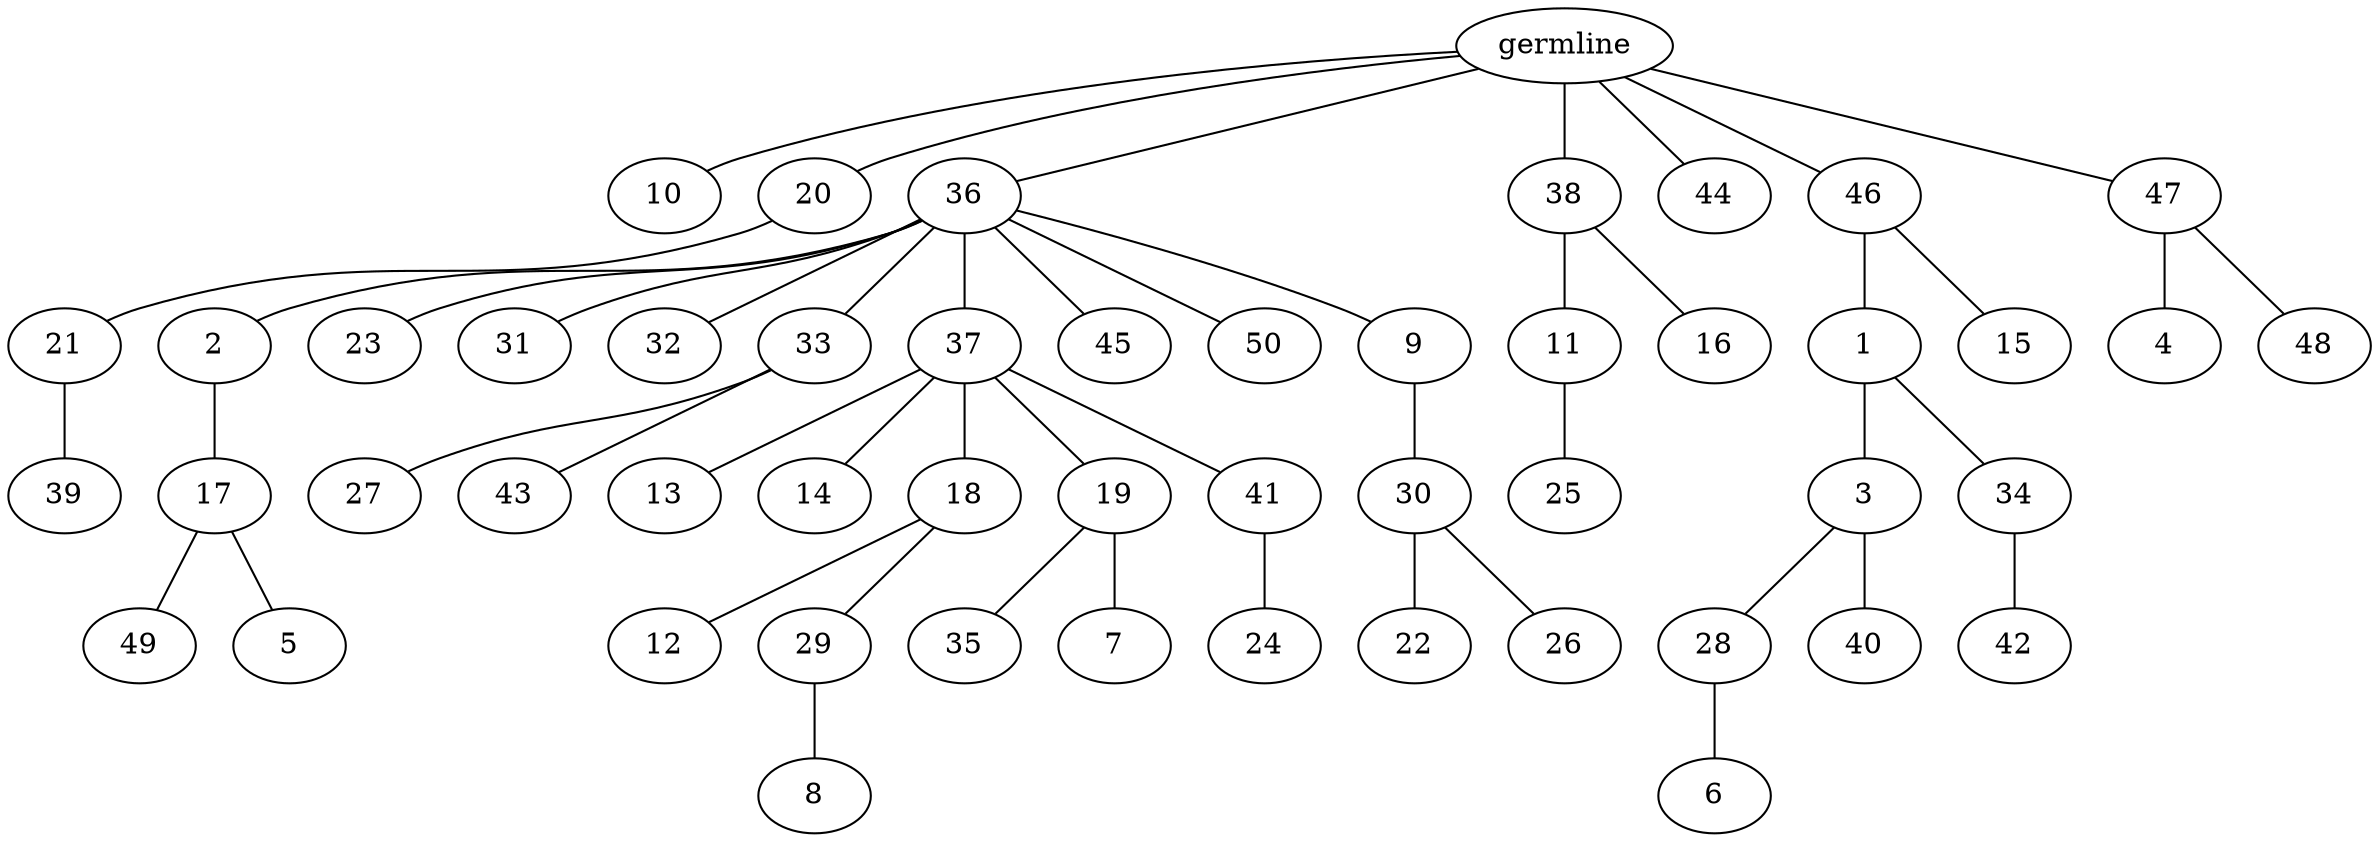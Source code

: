 graph tree {
    "140599987597264" [label="germline"];
    "140599987345920" [label="10"];
    "140599987345344" [label="20"];
    "140599987345776" [label="21"];
    "140599987347264" [label="39"];
    "140599987347216" [label="36"];
    "140599987347024" [label="2"];
    "140599987347408" [label="17"];
    "140600000699456" [label="49"];
    "140600000700128" [label="5"];
    "140599987346448" [label="23"];
    "140600000697104" [label="31"];
    "140600000696576" [label="32"];
    "140600000699888" [label="33"];
    "140600000698352" [label="27"];
    "140600000697584" [label="43"];
    "140600000699648" [label="37"];
    "140600000699168" [label="13"];
    "140600000697008" [label="14"];
    "140600000700080" [label="18"];
    "140600000699504" [label="12"];
    "140600000699552" [label="29"];
    "140600000700320" [label="8"];
    "140600000698592" [label="19"];
    "140600000696528" [label="35"];
    "140600000696960" [label="7"];
    "140600000698112" [label="41"];
    "140600000696720" [label="24"];
    "140600000697200" [label="45"];
    "140600000697680" [label="50"];
    "140600000698496" [label="9"];
    "140600000698688" [label="30"];
    "140600000698016" [label="22"];
    "140600000697056" [label="26"];
    "140599987346496" [label="38"];
    "140600000698976" [label="11"];
    "140600000495872" [label="25"];
    "140600000698784" [label="16"];
    "140600000697440" [label="44"];
    "140600000496736" [label="46"];
    "140600000496352" [label="1"];
    "140600000496064" [label="3"];
    "140600000496928" [label="28"];
    "140599989926544" [label="6"];
    "140600000496400" [label="40"];
    "140600000497744" [label="34"];
    "140600000497312" [label="42"];
    "140600000497888" [label="15"];
    "140600000498176" [label="47"];
    "140600000497072" [label="4"];
    "140600000497168" [label="48"];
    "140599987597264" -- "140599987345920";
    "140599987597264" -- "140599987345344";
    "140599987597264" -- "140599987347216";
    "140599987597264" -- "140599987346496";
    "140599987597264" -- "140600000697440";
    "140599987597264" -- "140600000496736";
    "140599987597264" -- "140600000498176";
    "140599987345344" -- "140599987345776";
    "140599987345776" -- "140599987347264";
    "140599987347216" -- "140599987347024";
    "140599987347216" -- "140599987346448";
    "140599987347216" -- "140600000697104";
    "140599987347216" -- "140600000696576";
    "140599987347216" -- "140600000699888";
    "140599987347216" -- "140600000699648";
    "140599987347216" -- "140600000697200";
    "140599987347216" -- "140600000697680";
    "140599987347216" -- "140600000698496";
    "140599987347024" -- "140599987347408";
    "140599987347408" -- "140600000699456";
    "140599987347408" -- "140600000700128";
    "140600000699888" -- "140600000698352";
    "140600000699888" -- "140600000697584";
    "140600000699648" -- "140600000699168";
    "140600000699648" -- "140600000697008";
    "140600000699648" -- "140600000700080";
    "140600000699648" -- "140600000698592";
    "140600000699648" -- "140600000698112";
    "140600000700080" -- "140600000699504";
    "140600000700080" -- "140600000699552";
    "140600000699552" -- "140600000700320";
    "140600000698592" -- "140600000696528";
    "140600000698592" -- "140600000696960";
    "140600000698112" -- "140600000696720";
    "140600000698496" -- "140600000698688";
    "140600000698688" -- "140600000698016";
    "140600000698688" -- "140600000697056";
    "140599987346496" -- "140600000698976";
    "140599987346496" -- "140600000698784";
    "140600000698976" -- "140600000495872";
    "140600000496736" -- "140600000496352";
    "140600000496736" -- "140600000497888";
    "140600000496352" -- "140600000496064";
    "140600000496352" -- "140600000497744";
    "140600000496064" -- "140600000496928";
    "140600000496064" -- "140600000496400";
    "140600000496928" -- "140599989926544";
    "140600000497744" -- "140600000497312";
    "140600000498176" -- "140600000497072";
    "140600000498176" -- "140600000497168";
}
